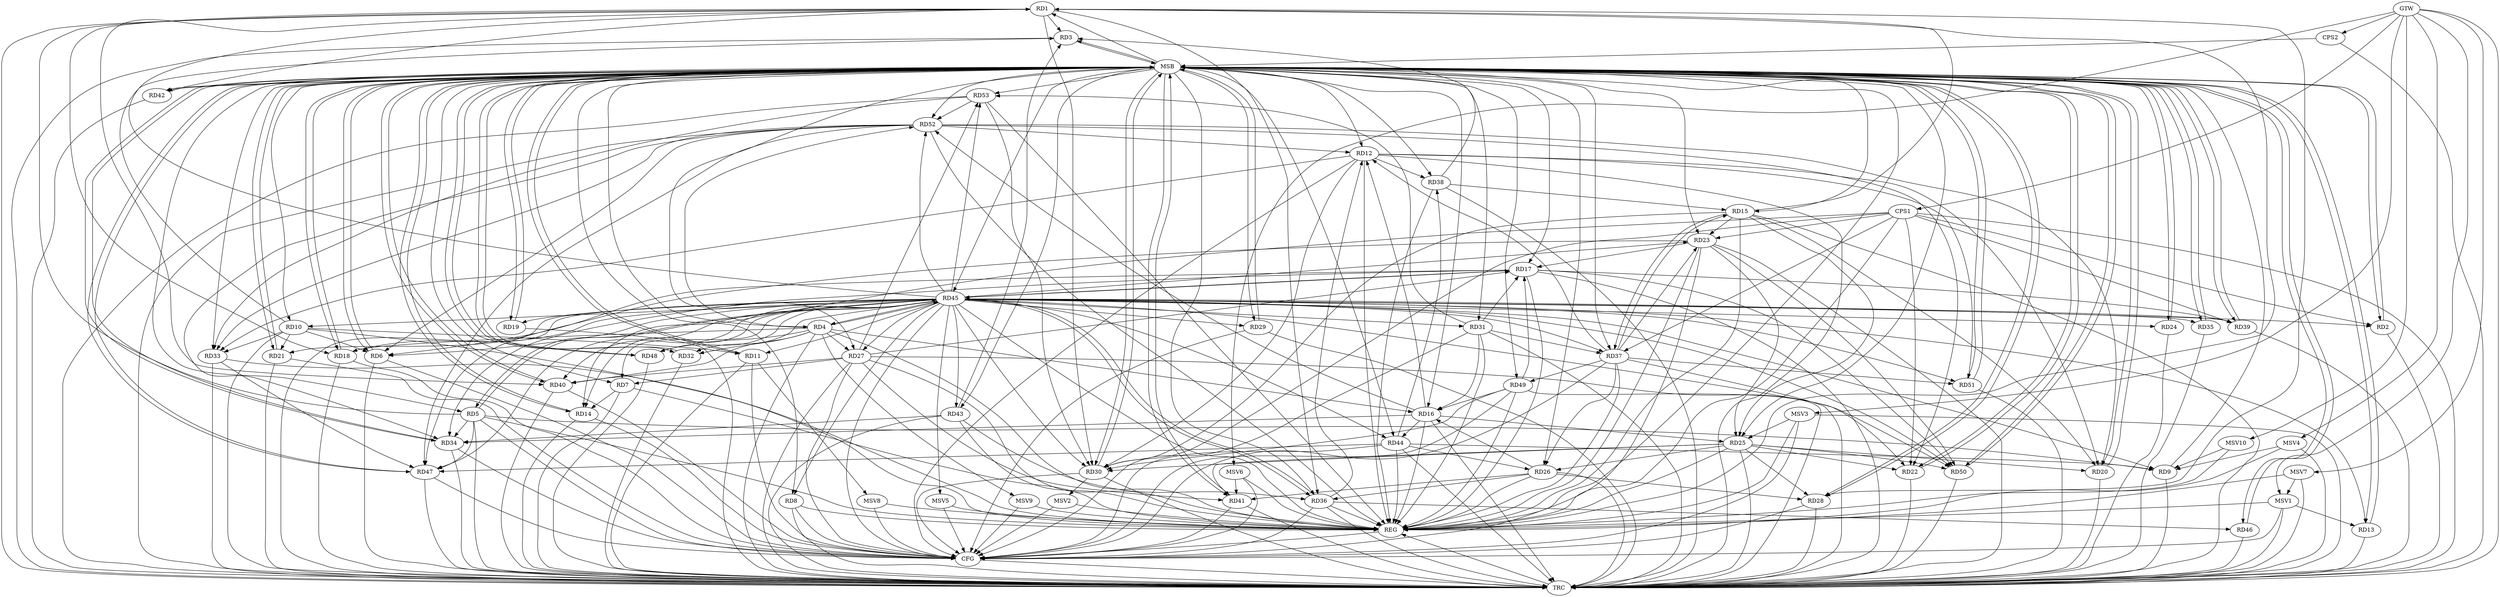 strict digraph G {
  RD1 [ label="RD1" ];
  RD2 [ label="RD2" ];
  RD3 [ label="RD3" ];
  RD4 [ label="RD4" ];
  RD5 [ label="RD5" ];
  RD6 [ label="RD6" ];
  RD7 [ label="RD7" ];
  RD8 [ label="RD8" ];
  RD9 [ label="RD9" ];
  RD10 [ label="RD10" ];
  RD11 [ label="RD11" ];
  RD12 [ label="RD12" ];
  RD13 [ label="RD13" ];
  RD14 [ label="RD14" ];
  RD15 [ label="RD15" ];
  RD16 [ label="RD16" ];
  RD17 [ label="RD17" ];
  RD18 [ label="RD18" ];
  RD19 [ label="RD19" ];
  RD20 [ label="RD20" ];
  RD21 [ label="RD21" ];
  RD22 [ label="RD22" ];
  RD23 [ label="RD23" ];
  RD24 [ label="RD24" ];
  RD25 [ label="RD25" ];
  RD26 [ label="RD26" ];
  RD27 [ label="RD27" ];
  RD28 [ label="RD28" ];
  RD29 [ label="RD29" ];
  RD30 [ label="RD30" ];
  RD31 [ label="RD31" ];
  RD32 [ label="RD32" ];
  RD33 [ label="RD33" ];
  RD34 [ label="RD34" ];
  RD35 [ label="RD35" ];
  RD36 [ label="RD36" ];
  RD37 [ label="RD37" ];
  RD38 [ label="RD38" ];
  RD39 [ label="RD39" ];
  RD40 [ label="RD40" ];
  RD41 [ label="RD41" ];
  RD42 [ label="RD42" ];
  RD43 [ label="RD43" ];
  RD44 [ label="RD44" ];
  RD45 [ label="RD45" ];
  RD46 [ label="RD46" ];
  RD47 [ label="RD47" ];
  RD48 [ label="RD48" ];
  RD49 [ label="RD49" ];
  RD50 [ label="RD50" ];
  RD51 [ label="RD51" ];
  RD52 [ label="RD52" ];
  RD53 [ label="RD53" ];
  CPS1 [ label="CPS1" ];
  CPS2 [ label="CPS2" ];
  GTW [ label="GTW" ];
  REG [ label="REG" ];
  MSB [ label="MSB" ];
  CFG [ label="CFG" ];
  TRC [ label="TRC" ];
  MSV1 [ label="MSV1" ];
  MSV2 [ label="MSV2" ];
  MSV3 [ label="MSV3" ];
  MSV4 [ label="MSV4" ];
  MSV5 [ label="MSV5" ];
  MSV6 [ label="MSV6" ];
  MSV7 [ label="MSV7" ];
  MSV8 [ label="MSV8" ];
  MSV9 [ label="MSV9" ];
  MSV10 [ label="MSV10" ];
  RD1 -> RD3;
  RD5 -> RD1;
  RD15 -> RD1;
  RD1 -> RD18;
  RD1 -> RD28;
  RD1 -> RD30;
  RD1 -> RD36;
  RD1 -> RD40;
  RD1 -> RD42;
  RD10 -> RD3;
  RD38 -> RD3;
  RD43 -> RD3;
  RD4 -> RD16;
  RD4 -> RD18;
  RD4 -> RD27;
  RD4 -> RD32;
  RD4 -> RD40;
  RD4 -> RD45;
  RD4 -> RD48;
  RD4 -> RD52;
  RD5 -> RD9;
  RD5 -> RD34;
  RD5 -> RD45;
  RD5 -> RD47;
  RD10 -> RD6;
  RD17 -> RD6;
  RD52 -> RD6;
  RD7 -> RD14;
  RD27 -> RD7;
  RD44 -> RD9;
  RD10 -> RD11;
  RD10 -> RD21;
  RD10 -> RD33;
  RD16 -> RD12;
  RD12 -> RD20;
  RD12 -> RD30;
  RD12 -> RD33;
  RD36 -> RD12;
  RD37 -> RD12;
  RD12 -> RD38;
  RD12 -> RD51;
  RD52 -> RD12;
  RD15 -> RD20;
  RD15 -> RD23;
  RD15 -> RD25;
  RD15 -> RD30;
  RD15 -> RD37;
  RD37 -> RD15;
  RD38 -> RD15;
  RD16 -> RD25;
  RD26 -> RD16;
  RD31 -> RD16;
  RD16 -> RD34;
  RD16 -> RD44;
  RD49 -> RD16;
  RD16 -> RD52;
  RD23 -> RD17;
  RD27 -> RD17;
  RD31 -> RD17;
  RD17 -> RD34;
  RD17 -> RD39;
  RD17 -> RD45;
  RD49 -> RD17;
  RD17 -> RD50;
  RD25 -> RD20;
  RD52 -> RD20;
  RD25 -> RD22;
  RD45 -> RD22;
  RD52 -> RD22;
  RD23 -> RD25;
  RD37 -> RD23;
  RD45 -> RD23;
  RD23 -> RD47;
  RD23 -> RD50;
  RD25 -> RD26;
  RD25 -> RD28;
  RD25 -> RD30;
  RD25 -> RD41;
  RD25 -> RD50;
  RD26 -> RD28;
  RD26 -> RD36;
  RD37 -> RD26;
  RD26 -> RD41;
  RD44 -> RD26;
  RD27 -> RD40;
  RD27 -> RD41;
  RD27 -> RD50;
  RD27 -> RD53;
  RD45 -> RD30;
  RD49 -> RD30;
  RD53 -> RD30;
  RD31 -> RD37;
  RD31 -> RD53;
  RD33 -> RD47;
  RD52 -> RD33;
  RD53 -> RD33;
  RD43 -> RD34;
  RD52 -> RD34;
  RD43 -> RD36;
  RD36 -> RD45;
  RD45 -> RD36;
  RD36 -> RD46;
  RD45 -> RD37;
  RD37 -> RD49;
  RD37 -> RD51;
  RD44 -> RD38;
  RD45 -> RD40;
  RD44 -> RD47;
  RD45 -> RD47;
  RD45 -> RD52;
  RD45 -> RD53;
  RD52 -> RD47;
  RD53 -> RD52;
  CPS1 -> RD22;
  CPS1 -> RD23;
  CPS1 -> RD2;
  CPS1 -> RD39;
  CPS1 -> RD37;
  CPS1 -> RD14;
  CPS1 -> RD30;
  GTW -> CPS1;
  GTW -> CPS2;
  RD1 -> REG;
  RD4 -> REG;
  RD5 -> REG;
  RD7 -> REG;
  RD8 -> REG;
  RD10 -> REG;
  RD12 -> REG;
  RD15 -> REG;
  RD16 -> REG;
  RD17 -> REG;
  RD23 -> REG;
  RD25 -> REG;
  RD26 -> REG;
  RD27 -> REG;
  RD31 -> REG;
  RD33 -> REG;
  RD36 -> REG;
  RD37 -> REG;
  RD38 -> REG;
  RD43 -> REG;
  RD44 -> REG;
  RD45 -> REG;
  RD49 -> REG;
  RD52 -> REG;
  RD53 -> REG;
  CPS1 -> REG;
  RD2 -> MSB;
  MSB -> RD10;
  MSB -> RD11;
  MSB -> RD36;
  MSB -> RD46;
  MSB -> RD50;
  MSB -> REG;
  RD3 -> MSB;
  MSB -> RD1;
  MSB -> RD18;
  MSB -> RD23;
  MSB -> RD26;
  MSB -> RD33;
  MSB -> RD34;
  MSB -> RD51;
  RD6 -> MSB;
  MSB -> RD22;
  MSB -> RD40;
  MSB -> RD49;
  RD9 -> MSB;
  MSB -> RD5;
  MSB -> RD28;
  MSB -> RD30;
  MSB -> RD32;
  MSB -> RD35;
  RD11 -> MSB;
  MSB -> RD8;
  MSB -> RD12;
  MSB -> RD19;
  MSB -> RD21;
  MSB -> RD31;
  MSB -> RD41;
  MSB -> RD43;
  RD13 -> MSB;
  MSB -> RD3;
  MSB -> RD25;
  RD14 -> MSB;
  MSB -> RD20;
  MSB -> RD24;
  MSB -> RD27;
  MSB -> RD38;
  MSB -> RD44;
  RD18 -> MSB;
  MSB -> RD7;
  MSB -> RD37;
  RD19 -> MSB;
  MSB -> RD13;
  RD20 -> MSB;
  MSB -> RD2;
  MSB -> RD52;
  RD21 -> MSB;
  MSB -> RD16;
  MSB -> RD45;
  RD22 -> MSB;
  MSB -> RD42;
  RD24 -> MSB;
  MSB -> RD47;
  RD28 -> MSB;
  RD29 -> MSB;
  MSB -> RD39;
  RD30 -> MSB;
  MSB -> RD4;
  MSB -> RD14;
  MSB -> RD15;
  RD32 -> MSB;
  RD34 -> MSB;
  MSB -> RD29;
  RD35 -> MSB;
  MSB -> RD17;
  RD39 -> MSB;
  MSB -> RD53;
  RD40 -> MSB;
  RD41 -> MSB;
  MSB -> RD48;
  RD42 -> MSB;
  MSB -> RD6;
  RD46 -> MSB;
  RD47 -> MSB;
  RD48 -> MSB;
  RD50 -> MSB;
  RD51 -> MSB;
  CPS2 -> MSB;
  RD37 -> CFG;
  RD6 -> CFG;
  RD8 -> CFG;
  RD12 -> CFG;
  RD27 -> CFG;
  RD41 -> CFG;
  RD28 -> CFG;
  RD44 -> CFG;
  RD29 -> CFG;
  RD45 -> CFG;
  RD14 -> CFG;
  RD5 -> CFG;
  RD47 -> CFG;
  RD31 -> CFG;
  RD49 -> CFG;
  RD18 -> CFG;
  RD36 -> CFG;
  RD30 -> CFG;
  RD40 -> CFG;
  RD11 -> CFG;
  RD34 -> CFG;
  RD23 -> CFG;
  RD21 -> CFG;
  REG -> CFG;
  RD1 -> TRC;
  RD2 -> TRC;
  RD3 -> TRC;
  RD4 -> TRC;
  RD5 -> TRC;
  RD6 -> TRC;
  RD7 -> TRC;
  RD8 -> TRC;
  RD9 -> TRC;
  RD10 -> TRC;
  RD11 -> TRC;
  RD12 -> TRC;
  RD13 -> TRC;
  RD14 -> TRC;
  RD15 -> TRC;
  RD16 -> TRC;
  RD17 -> TRC;
  RD18 -> TRC;
  RD19 -> TRC;
  RD20 -> TRC;
  RD21 -> TRC;
  RD22 -> TRC;
  RD23 -> TRC;
  RD24 -> TRC;
  RD25 -> TRC;
  RD26 -> TRC;
  RD27 -> TRC;
  RD28 -> TRC;
  RD29 -> TRC;
  RD30 -> TRC;
  RD31 -> TRC;
  RD32 -> TRC;
  RD33 -> TRC;
  RD34 -> TRC;
  RD35 -> TRC;
  RD36 -> TRC;
  RD37 -> TRC;
  RD38 -> TRC;
  RD39 -> TRC;
  RD40 -> TRC;
  RD41 -> TRC;
  RD42 -> TRC;
  RD43 -> TRC;
  RD44 -> TRC;
  RD45 -> TRC;
  RD46 -> TRC;
  RD47 -> TRC;
  RD48 -> TRC;
  RD49 -> TRC;
  RD50 -> TRC;
  RD51 -> TRC;
  RD52 -> TRC;
  RD53 -> TRC;
  CPS1 -> TRC;
  CPS2 -> TRC;
  GTW -> TRC;
  CFG -> TRC;
  TRC -> REG;
  RD45 -> RD27;
  RD45 -> RD8;
  RD45 -> RD51;
  RD45 -> RD19;
  RD45 -> RD44;
  RD45 -> RD21;
  RD45 -> RD32;
  RD45 -> RD4;
  RD45 -> RD43;
  RD45 -> RD50;
  RD45 -> RD13;
  RD45 -> RD17;
  RD45 -> RD7;
  RD45 -> RD35;
  RD45 -> RD14;
  RD45 -> RD18;
  RD45 -> RD29;
  RD45 -> RD11;
  RD45 -> RD39;
  RD45 -> RD2;
  RD45 -> RD6;
  RD45 -> RD9;
  RD45 -> RD48;
  RD45 -> RD24;
  RD45 -> RD5;
  RD45 -> RD31;
  RD45 -> RD10;
  RD45 -> RD1;
  MSV1 -> RD13;
  GTW -> MSV1;
  MSV1 -> REG;
  MSV1 -> TRC;
  MSV1 -> CFG;
  RD30 -> MSV2;
  MSV2 -> REG;
  MSV2 -> CFG;
  MSV3 -> RD25;
  GTW -> MSV3;
  MSV3 -> REG;
  MSV3 -> TRC;
  MSV3 -> CFG;
  MSV4 -> RD9;
  GTW -> MSV4;
  MSV4 -> REG;
  MSV4 -> TRC;
  RD45 -> MSV5;
  MSV5 -> REG;
  MSV5 -> CFG;
  MSV6 -> RD41;
  GTW -> MSV6;
  MSV6 -> REG;
  MSV6 -> CFG;
  MSV7 -> MSV1;
  GTW -> MSV7;
  MSV7 -> REG;
  MSV7 -> TRC;
  RD11 -> MSV8;
  MSV8 -> REG;
  MSV8 -> CFG;
  RD4 -> MSV9;
  MSV9 -> REG;
  MSV9 -> CFG;
  MSV10 -> RD9;
  GTW -> MSV10;
  MSV10 -> REG;
}
